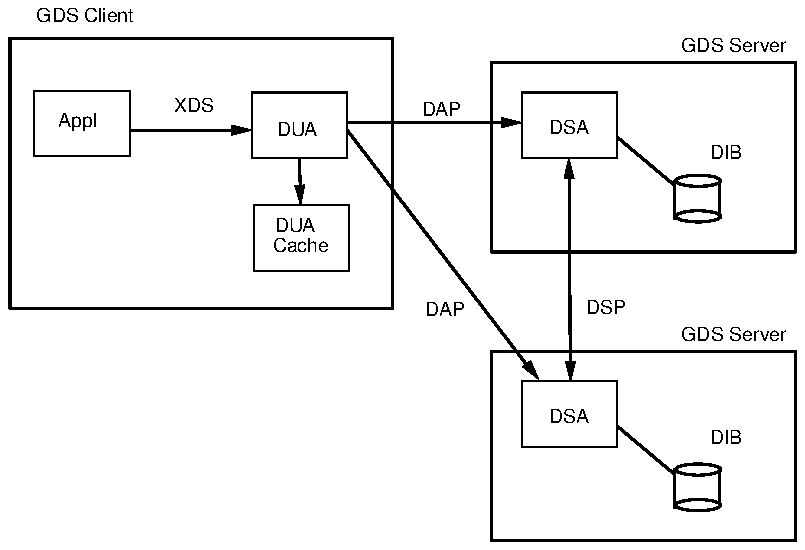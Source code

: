 ...\" @OSF_COPYRIGHT@
...\" COPYRIGHT NOTICE
...\" Copyright (c) 1990, 1991, 1992, 1993 Open Software Foundation, Inc.
...\" ALL RIGHTS RESERVED (DCE).  See the file named COPYRIGHT.DCE in the
...\" src directory for the full copyright text.
...\"
...\" HISTORY
...\" $Log: fig01.GDScomponents.pic,v $
...\" Revision 1.1.2.1  1994/08/04  21:01:23  hal
...\" 	Create DCE GDS Admin Gd & Ref from GDS parts of Adm Gd & Cmd Ref; fix log
...\" 	[1994/08/04  20:36:23  hal]
...\"
...\" Revision 1.1.2.5  1993/01/28  19:07:57  dbelch
...\" 	Embedding copyright notice
...\" 	[1993/01/28  18:34:11  dbelch]
...\" 
...\" Revision 1.1.2.4  1993/01/10  21:23:11  rnollman
...\" 	fixes after Dublin edit
...\" 	[1993/01/10  21:22:54  rnollman]
...\" 
...\" Revision 1.1.2.3  1992/11/19  22:12:15  rnollman
...\" 	update illustration
...\" 	[1992/11/19  22:11:42  rnollman]
...\" 
...\" 	update illustration
...\" 	[1992/11/19  22:07:37  rnollman]
...\" 
...\" Revision 1.1.2.2  1992/10/27  18:46:51  rnollman
...\" 	work in progress
...\" 	[1992/10/27  18:46:03  rnollman]
...\" 
...\" $EndLog$
.PS
scale = 106.667
"\fH\s7DIB\s0\fP"  at 382, 55
"\fH\s7DIB\s0\fP"  at 382, 207
"\fH\s7DSA\s0\fP"  at 298, 66
box  wid 51 ht 35 at 298.5, 67.5
.ps 20
ellipse wid 24 ht 6 at 367, 38
ellipse wid 24 ht 6 at 367, 19
line   from 354, 38 \
	to 354, 18 
line   from 378, 39 \
	to 378, 19 
line   from 324, 61 \
	to 354, 36 
box  wid 162 ht 101 at 338, 50.5
.ps 10
"\fH\s7GDS Server\s0\fP"  at 386, 110
"\fH\s7GDS Client\s0\fP"  at 40, 280
"\fH\s7GDS Server\s0\fP"  at 386, 264
.ps 20
box  wid 162 ht 101 at 338, 204.5
line   from 324, 215 \
	to 354, 190 
line   from 378, 193 \
	to 378, 173 
line   from 354, 192 \
	to 354, 172 
ellipse wid 24 ht 6 at 367, 173
ellipse wid 24 ht 6 at 367, 192
.ps 10
box  wid 51 ht 35 at 298.5, 221.5
"\fH\s7DSA\s0\fP"  at 298, 220
.ps 20
box  wid 204 ht 144 at 102, 196
line ->  from 154, 204 \
	to 155, 179 
.ps 10
"\fH\s7DUA\s0\fP"  at 152, 168
"\fH\s7Cache\s0\fP"  at 155, 157
box  wid 51 ht 35 at 155.5, 161.5
"\fH\s7Appl\s0\fP"  at 36, 224
box  wid 51 ht 35 at 38.5, 222.5
"\fH\s7DUA\s0\fP"  at 153, 219
box  wid 51 ht 35 at 154.5, 221.5
"\fH\s7XDS\s0\fP"  at 98, 232
.ps 20
line ->  from 64, 219 \
	to 129, 219 
.ps 10
"\fH\s7DAP\s0\fP"  at 230, 230
.ps 20
line ->  from 180, 219 \
	to 282, 86 
line <->  from 298, 204 \
	to 299, 85 
.ps 10
"\fH\s7DSP\s0\fP"  at 318, 124
"\fH\s7DAP\s0\fP"  at 232, 123
.ps 20
line ->  from 180, 223 \
	to 273, 223 
.ps 10
.PE
